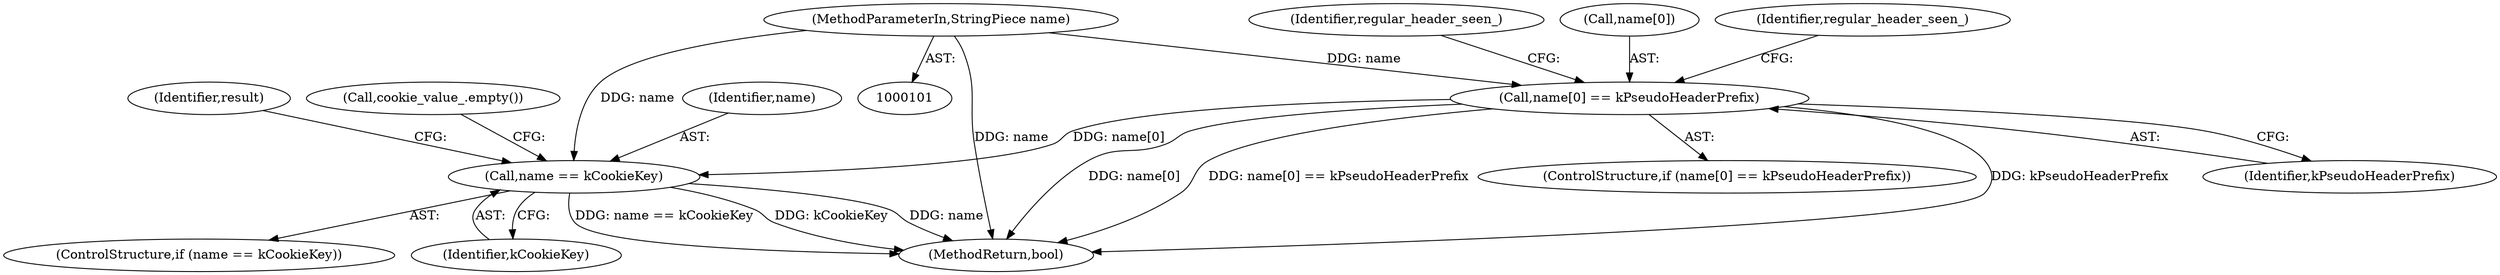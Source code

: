 digraph "0_Chrome_37f06e622f3122a0f456fa8017d832f7e08b7457_2@array" {
"1000116" [label="(Call,name[0] == kPseudoHeaderPrefix)"];
"1000102" [label="(MethodParameterIn,StringPiece name)"];
"1000132" [label="(Call,name == kCookieKey)"];
"1000115" [label="(ControlStructure,if (name[0] == kPseudoHeaderPrefix))"];
"1000129" [label="(Identifier,regular_header_seen_)"];
"1000133" [label="(Identifier,name)"];
"1000134" [label="(Identifier,kCookieKey)"];
"1000155" [label="(Identifier,result)"];
"1000117" [label="(Call,name[0])"];
"1000174" [label="(MethodReturn,bool)"];
"1000132" [label="(Call,name == kCookieKey)"];
"1000131" [label="(ControlStructure,if (name == kCookieKey))"];
"1000120" [label="(Identifier,kPseudoHeaderPrefix)"];
"1000102" [label="(MethodParameterIn,StringPiece name)"];
"1000123" [label="(Identifier,regular_header_seen_)"];
"1000116" [label="(Call,name[0] == kPseudoHeaderPrefix)"];
"1000137" [label="(Call,cookie_value_.empty())"];
"1000116" -> "1000115"  [label="AST: "];
"1000116" -> "1000120"  [label="CFG: "];
"1000117" -> "1000116"  [label="AST: "];
"1000120" -> "1000116"  [label="AST: "];
"1000123" -> "1000116"  [label="CFG: "];
"1000129" -> "1000116"  [label="CFG: "];
"1000116" -> "1000174"  [label="DDG: kPseudoHeaderPrefix"];
"1000116" -> "1000174"  [label="DDG: name[0]"];
"1000116" -> "1000174"  [label="DDG: name[0] == kPseudoHeaderPrefix"];
"1000102" -> "1000116"  [label="DDG: name"];
"1000116" -> "1000132"  [label="DDG: name[0]"];
"1000102" -> "1000101"  [label="AST: "];
"1000102" -> "1000174"  [label="DDG: name"];
"1000102" -> "1000132"  [label="DDG: name"];
"1000132" -> "1000131"  [label="AST: "];
"1000132" -> "1000134"  [label="CFG: "];
"1000133" -> "1000132"  [label="AST: "];
"1000134" -> "1000132"  [label="AST: "];
"1000137" -> "1000132"  [label="CFG: "];
"1000155" -> "1000132"  [label="CFG: "];
"1000132" -> "1000174"  [label="DDG: name == kCookieKey"];
"1000132" -> "1000174"  [label="DDG: kCookieKey"];
"1000132" -> "1000174"  [label="DDG: name"];
}
